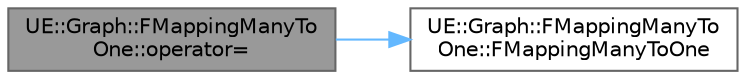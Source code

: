 digraph "UE::Graph::FMappingManyToOne::operator="
{
 // INTERACTIVE_SVG=YES
 // LATEX_PDF_SIZE
  bgcolor="transparent";
  edge [fontname=Helvetica,fontsize=10,labelfontname=Helvetica,labelfontsize=10];
  node [fontname=Helvetica,fontsize=10,shape=box,height=0.2,width=0.4];
  rankdir="LR";
  Node1 [id="Node000001",label="UE::Graph::FMappingManyTo\lOne::operator=",height=0.2,width=0.4,color="gray40", fillcolor="grey60", style="filled", fontcolor="black",tooltip=" "];
  Node1 -> Node2 [id="edge1_Node000001_Node000002",color="steelblue1",style="solid",tooltip=" "];
  Node2 [id="Node000002",label="UE::Graph::FMappingManyTo\lOne::FMappingManyToOne",height=0.2,width=0.4,color="grey40", fillcolor="white", style="filled",URL="$dc/d16/structUE_1_1Graph_1_1FMappingManyToOne.html#a48ebe94db0e0334ddc949bd0d84c3d2b",tooltip=" "];
}
